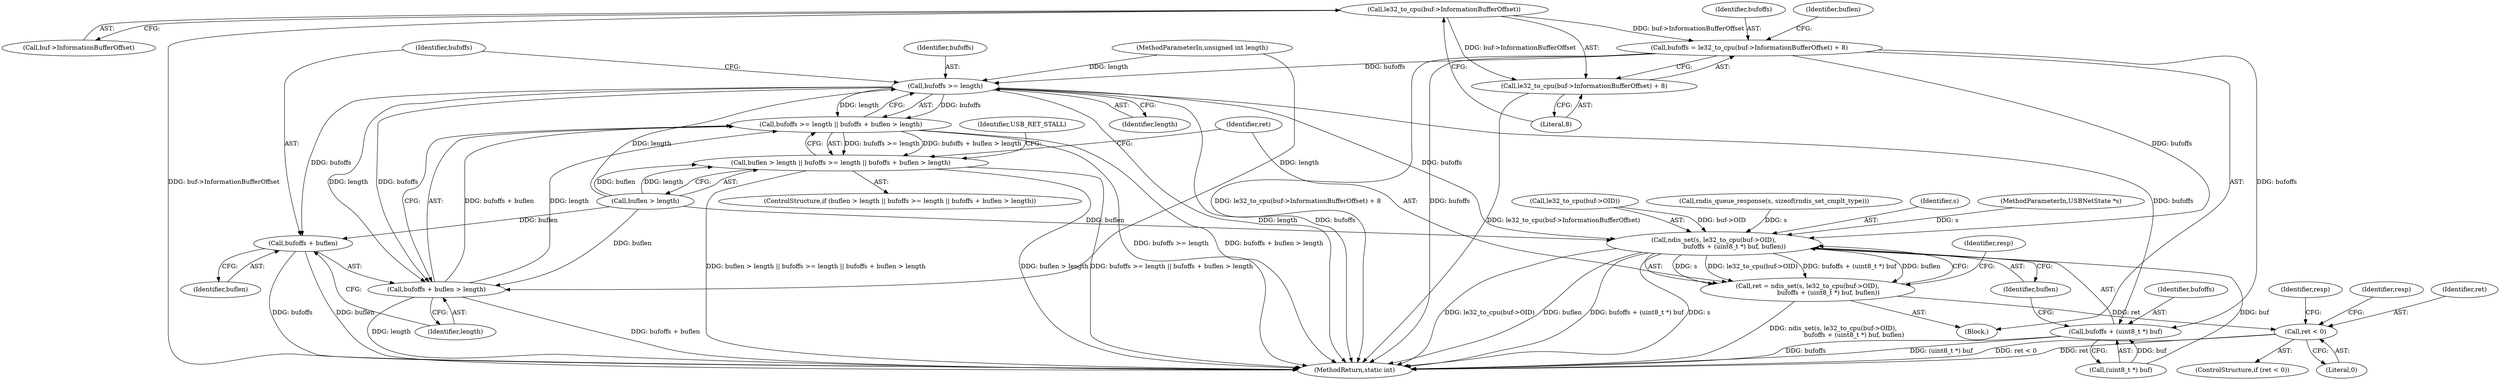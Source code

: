 digraph "0_qemu_fe3c546c5ff2a6210f9a4d8561cc64051ca8603e_0@pointer" {
"1000124" [label="(Call,le32_to_cpu(buf->InformationBufferOffset))"];
"1000121" [label="(Call,bufoffs = le32_to_cpu(buf->InformationBufferOffset) + 8)"];
"1000141" [label="(Call,bufoffs >= length)"];
"1000140" [label="(Call,bufoffs >= length || bufoffs + buflen > length)"];
"1000136" [label="(Call,buflen > length || bufoffs >= length || bufoffs + buflen > length)"];
"1000144" [label="(Call,bufoffs + buflen > length)"];
"1000145" [label="(Call,bufoffs + buflen)"];
"1000154" [label="(Call,ndis_set(s, le32_to_cpu(buf->OID),\n                     bufoffs + (uint8_t *) buf, buflen))"];
"1000152" [label="(Call,ret = ndis_set(s, le32_to_cpu(buf->OID),\n                     bufoffs + (uint8_t *) buf, buflen))"];
"1000174" [label="(Call,ret < 0)"];
"1000160" [label="(Call,bufoffs + (uint8_t *) buf)"];
"1000123" [label="(Call,le32_to_cpu(buf->InformationBufferOffset) + 8)"];
"1000151" [label="(Identifier,USB_RET_STALL)"];
"1000122" [label="(Identifier,bufoffs)"];
"1000109" [label="(Call,rndis_queue_response(s, sizeof(rndis_set_cmplt_type)))"];
"1000155" [label="(Identifier,s)"];
"1000154" [label="(Call,ndis_set(s, le32_to_cpu(buf->OID),\n                     bufoffs + (uint8_t *) buf, buflen))"];
"1000143" [label="(Identifier,length)"];
"1000175" [label="(Identifier,ret)"];
"1000141" [label="(Call,bufoffs >= length)"];
"1000142" [label="(Identifier,bufoffs)"];
"1000162" [label="(Call,(uint8_t *) buf)"];
"1000180" [label="(Identifier,resp)"];
"1000161" [label="(Identifier,bufoffs)"];
"1000105" [label="(Block,)"];
"1000176" [label="(Literal,0)"];
"1000128" [label="(Literal,8)"];
"1000160" [label="(Call,bufoffs + (uint8_t *) buf)"];
"1000136" [label="(Call,buflen > length || bufoffs >= length || bufoffs + buflen > length)"];
"1000121" [label="(Call,bufoffs = le32_to_cpu(buf->InformationBufferOffset) + 8)"];
"1000194" [label="(MethodReturn,static int)"];
"1000140" [label="(Call,bufoffs >= length || bufoffs + buflen > length)"];
"1000144" [label="(Call,bufoffs + buflen > length)"];
"1000153" [label="(Identifier,ret)"];
"1000130" [label="(Identifier,buflen)"];
"1000102" [label="(MethodParameterIn,USBNetState *s)"];
"1000135" [label="(ControlStructure,if (buflen > length || bufoffs >= length || bufoffs + buflen > length))"];
"1000174" [label="(Call,ret < 0)"];
"1000165" [label="(Identifier,buflen)"];
"1000137" [label="(Call,buflen > length)"];
"1000125" [label="(Call,buf->InformationBufferOffset)"];
"1000156" [label="(Call,le32_to_cpu(buf->OID))"];
"1000173" [label="(ControlStructure,if (ret < 0))"];
"1000104" [label="(MethodParameterIn,unsigned int length)"];
"1000147" [label="(Identifier,buflen)"];
"1000145" [label="(Call,bufoffs + buflen)"];
"1000152" [label="(Call,ret = ndis_set(s, le32_to_cpu(buf->OID),\n                     bufoffs + (uint8_t *) buf, buflen))"];
"1000123" [label="(Call,le32_to_cpu(buf->InformationBufferOffset) + 8)"];
"1000124" [label="(Call,le32_to_cpu(buf->InformationBufferOffset))"];
"1000168" [label="(Identifier,resp)"];
"1000146" [label="(Identifier,bufoffs)"];
"1000188" [label="(Identifier,resp)"];
"1000148" [label="(Identifier,length)"];
"1000124" -> "1000123"  [label="AST: "];
"1000124" -> "1000125"  [label="CFG: "];
"1000125" -> "1000124"  [label="AST: "];
"1000128" -> "1000124"  [label="CFG: "];
"1000124" -> "1000194"  [label="DDG: buf->InformationBufferOffset"];
"1000124" -> "1000121"  [label="DDG: buf->InformationBufferOffset"];
"1000124" -> "1000123"  [label="DDG: buf->InformationBufferOffset"];
"1000121" -> "1000105"  [label="AST: "];
"1000121" -> "1000123"  [label="CFG: "];
"1000122" -> "1000121"  [label="AST: "];
"1000123" -> "1000121"  [label="AST: "];
"1000130" -> "1000121"  [label="CFG: "];
"1000121" -> "1000194"  [label="DDG: le32_to_cpu(buf->InformationBufferOffset) + 8"];
"1000121" -> "1000194"  [label="DDG: bufoffs"];
"1000121" -> "1000141"  [label="DDG: bufoffs"];
"1000121" -> "1000154"  [label="DDG: bufoffs"];
"1000121" -> "1000160"  [label="DDG: bufoffs"];
"1000141" -> "1000140"  [label="AST: "];
"1000141" -> "1000143"  [label="CFG: "];
"1000142" -> "1000141"  [label="AST: "];
"1000143" -> "1000141"  [label="AST: "];
"1000146" -> "1000141"  [label="CFG: "];
"1000140" -> "1000141"  [label="CFG: "];
"1000141" -> "1000194"  [label="DDG: bufoffs"];
"1000141" -> "1000194"  [label="DDG: length"];
"1000141" -> "1000140"  [label="DDG: bufoffs"];
"1000141" -> "1000140"  [label="DDG: length"];
"1000137" -> "1000141"  [label="DDG: length"];
"1000104" -> "1000141"  [label="DDG: length"];
"1000141" -> "1000144"  [label="DDG: bufoffs"];
"1000141" -> "1000144"  [label="DDG: length"];
"1000141" -> "1000145"  [label="DDG: bufoffs"];
"1000141" -> "1000154"  [label="DDG: bufoffs"];
"1000141" -> "1000160"  [label="DDG: bufoffs"];
"1000140" -> "1000136"  [label="AST: "];
"1000140" -> "1000144"  [label="CFG: "];
"1000144" -> "1000140"  [label="AST: "];
"1000136" -> "1000140"  [label="CFG: "];
"1000140" -> "1000194"  [label="DDG: bufoffs >= length"];
"1000140" -> "1000194"  [label="DDG: bufoffs + buflen > length"];
"1000140" -> "1000136"  [label="DDG: bufoffs >= length"];
"1000140" -> "1000136"  [label="DDG: bufoffs + buflen > length"];
"1000144" -> "1000140"  [label="DDG: bufoffs + buflen"];
"1000144" -> "1000140"  [label="DDG: length"];
"1000136" -> "1000135"  [label="AST: "];
"1000136" -> "1000137"  [label="CFG: "];
"1000137" -> "1000136"  [label="AST: "];
"1000151" -> "1000136"  [label="CFG: "];
"1000153" -> "1000136"  [label="CFG: "];
"1000136" -> "1000194"  [label="DDG: bufoffs >= length || bufoffs + buflen > length"];
"1000136" -> "1000194"  [label="DDG: buflen > length || bufoffs >= length || bufoffs + buflen > length"];
"1000136" -> "1000194"  [label="DDG: buflen > length"];
"1000137" -> "1000136"  [label="DDG: buflen"];
"1000137" -> "1000136"  [label="DDG: length"];
"1000144" -> "1000148"  [label="CFG: "];
"1000145" -> "1000144"  [label="AST: "];
"1000148" -> "1000144"  [label="AST: "];
"1000144" -> "1000194"  [label="DDG: length"];
"1000144" -> "1000194"  [label="DDG: bufoffs + buflen"];
"1000137" -> "1000144"  [label="DDG: buflen"];
"1000104" -> "1000144"  [label="DDG: length"];
"1000145" -> "1000147"  [label="CFG: "];
"1000146" -> "1000145"  [label="AST: "];
"1000147" -> "1000145"  [label="AST: "];
"1000148" -> "1000145"  [label="CFG: "];
"1000145" -> "1000194"  [label="DDG: bufoffs"];
"1000145" -> "1000194"  [label="DDG: buflen"];
"1000137" -> "1000145"  [label="DDG: buflen"];
"1000154" -> "1000152"  [label="AST: "];
"1000154" -> "1000165"  [label="CFG: "];
"1000155" -> "1000154"  [label="AST: "];
"1000156" -> "1000154"  [label="AST: "];
"1000160" -> "1000154"  [label="AST: "];
"1000165" -> "1000154"  [label="AST: "];
"1000152" -> "1000154"  [label="CFG: "];
"1000154" -> "1000194"  [label="DDG: bufoffs + (uint8_t *) buf"];
"1000154" -> "1000194"  [label="DDG: s"];
"1000154" -> "1000194"  [label="DDG: le32_to_cpu(buf->OID)"];
"1000154" -> "1000194"  [label="DDG: buflen"];
"1000154" -> "1000152"  [label="DDG: s"];
"1000154" -> "1000152"  [label="DDG: le32_to_cpu(buf->OID)"];
"1000154" -> "1000152"  [label="DDG: bufoffs + (uint8_t *) buf"];
"1000154" -> "1000152"  [label="DDG: buflen"];
"1000109" -> "1000154"  [label="DDG: s"];
"1000102" -> "1000154"  [label="DDG: s"];
"1000156" -> "1000154"  [label="DDG: buf->OID"];
"1000162" -> "1000154"  [label="DDG: buf"];
"1000137" -> "1000154"  [label="DDG: buflen"];
"1000152" -> "1000105"  [label="AST: "];
"1000153" -> "1000152"  [label="AST: "];
"1000168" -> "1000152"  [label="CFG: "];
"1000152" -> "1000194"  [label="DDG: ndis_set(s, le32_to_cpu(buf->OID),\n                     bufoffs + (uint8_t *) buf, buflen)"];
"1000152" -> "1000174"  [label="DDG: ret"];
"1000174" -> "1000173"  [label="AST: "];
"1000174" -> "1000176"  [label="CFG: "];
"1000175" -> "1000174"  [label="AST: "];
"1000176" -> "1000174"  [label="AST: "];
"1000180" -> "1000174"  [label="CFG: "];
"1000188" -> "1000174"  [label="CFG: "];
"1000174" -> "1000194"  [label="DDG: ret < 0"];
"1000174" -> "1000194"  [label="DDG: ret"];
"1000160" -> "1000162"  [label="CFG: "];
"1000161" -> "1000160"  [label="AST: "];
"1000162" -> "1000160"  [label="AST: "];
"1000165" -> "1000160"  [label="CFG: "];
"1000160" -> "1000194"  [label="DDG: (uint8_t *) buf"];
"1000160" -> "1000194"  [label="DDG: bufoffs"];
"1000162" -> "1000160"  [label="DDG: buf"];
"1000123" -> "1000128"  [label="CFG: "];
"1000128" -> "1000123"  [label="AST: "];
"1000123" -> "1000194"  [label="DDG: le32_to_cpu(buf->InformationBufferOffset)"];
}
